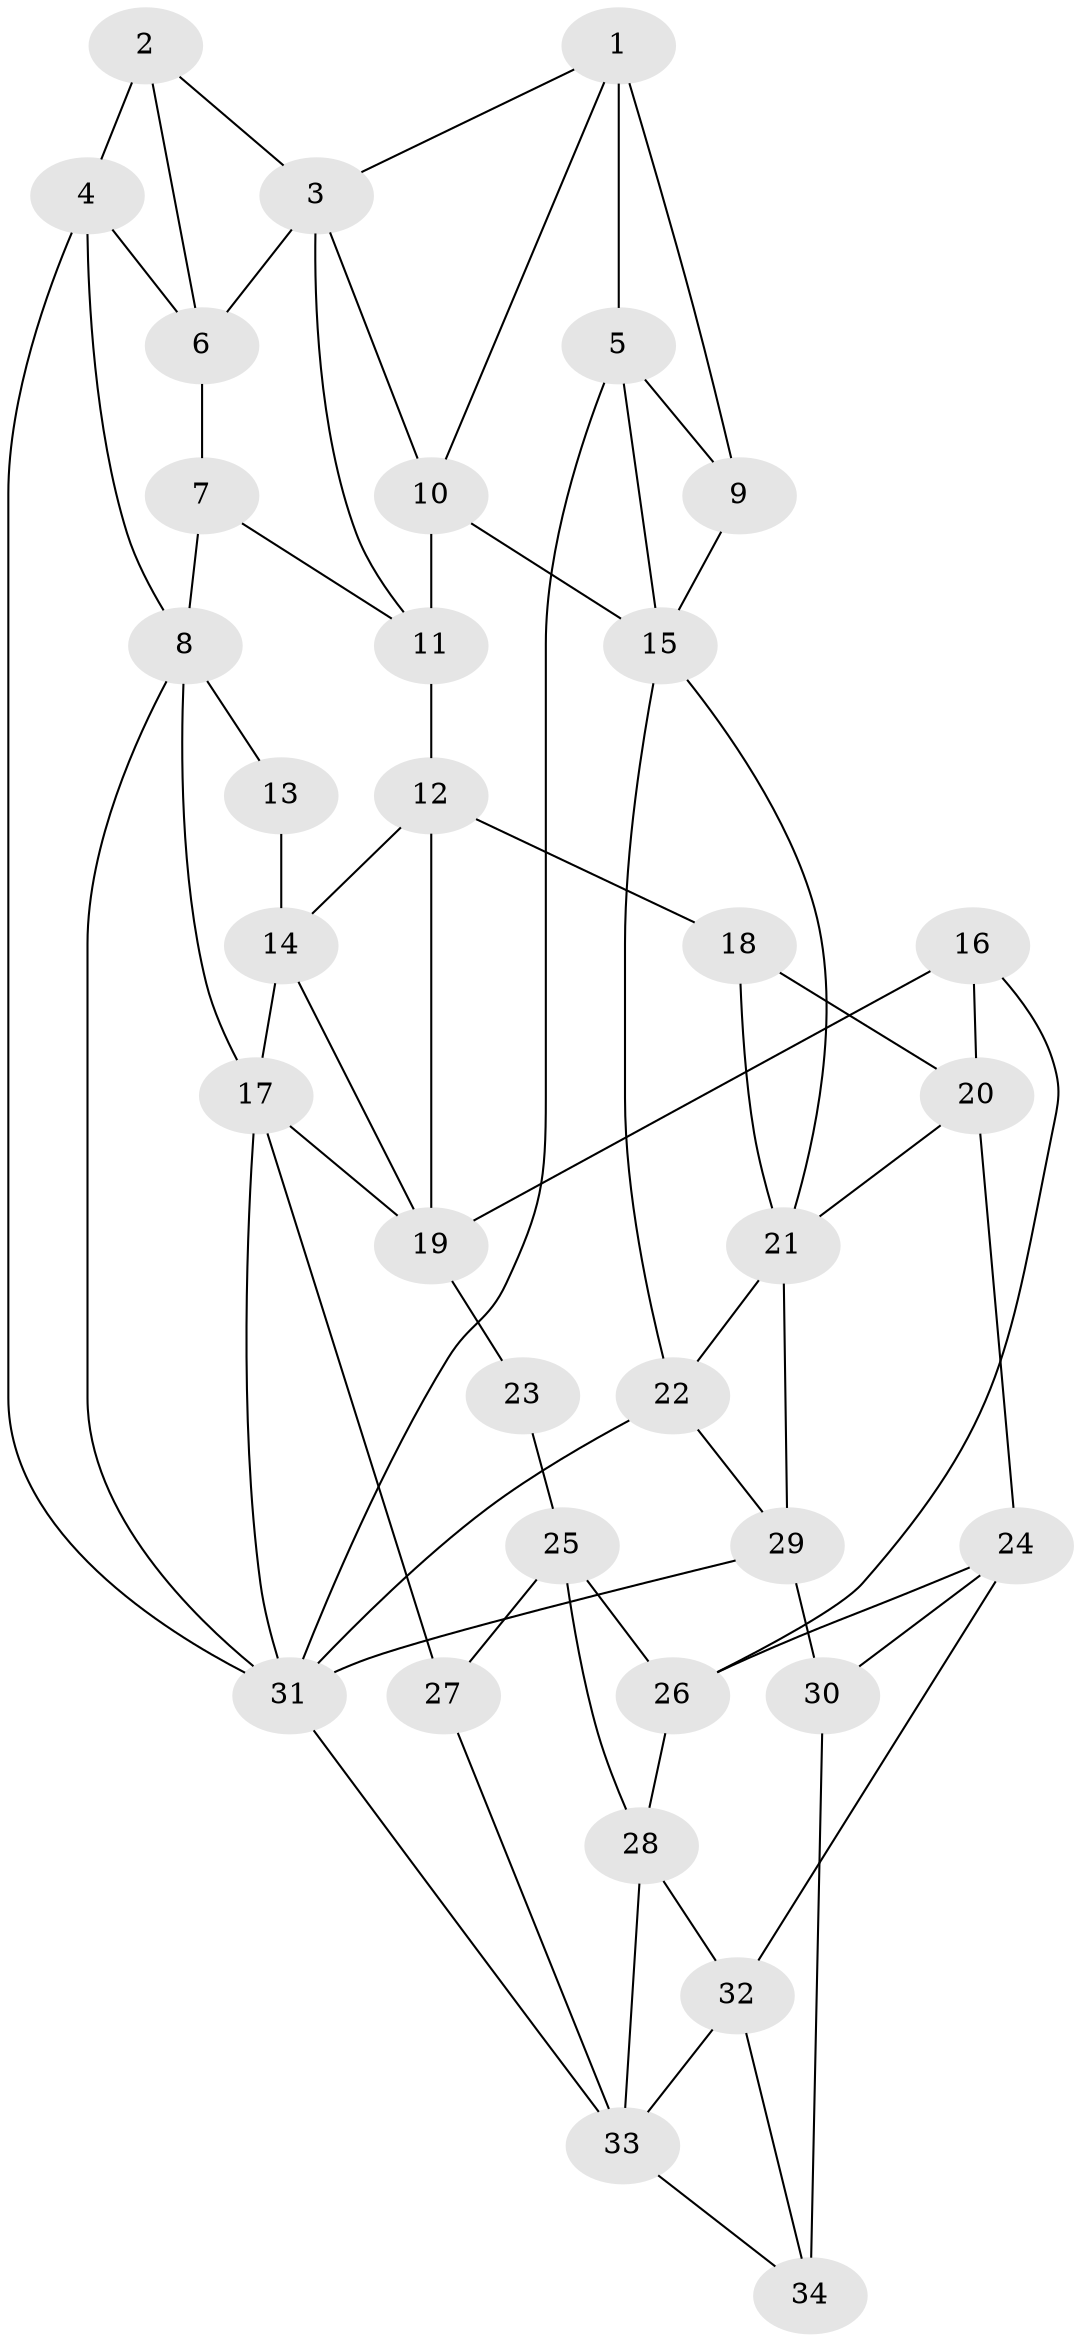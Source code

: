 // original degree distribution, {3: 0.018867924528301886, 6: 0.20754716981132076, 5: 0.5471698113207547, 4: 0.22641509433962265}
// Generated by graph-tools (version 1.1) at 2025/38/03/04/25 23:38:34]
// undirected, 34 vertices, 67 edges
graph export_dot {
  node [color=gray90,style=filled];
  1;
  2;
  3;
  4;
  5;
  6;
  7;
  8;
  9;
  10;
  11;
  12;
  13;
  14;
  15;
  16;
  17;
  18;
  19;
  20;
  21;
  22;
  23;
  24;
  25;
  26;
  27;
  28;
  29;
  30;
  31;
  32;
  33;
  34;
  1 -- 3 [weight=1.0];
  1 -- 5 [weight=1.0];
  1 -- 9 [weight=2.0];
  1 -- 10 [weight=1.0];
  2 -- 3 [weight=1.0];
  2 -- 4 [weight=2.0];
  2 -- 6 [weight=1.0];
  3 -- 6 [weight=1.0];
  3 -- 10 [weight=1.0];
  3 -- 11 [weight=1.0];
  4 -- 6 [weight=1.0];
  4 -- 8 [weight=1.0];
  4 -- 31 [weight=1.0];
  5 -- 9 [weight=1.0];
  5 -- 15 [weight=1.0];
  5 -- 31 [weight=2.0];
  6 -- 7 [weight=1.0];
  7 -- 8 [weight=1.0];
  7 -- 11 [weight=1.0];
  8 -- 13 [weight=2.0];
  8 -- 17 [weight=1.0];
  8 -- 31 [weight=1.0];
  9 -- 15 [weight=1.0];
  10 -- 11 [weight=2.0];
  10 -- 15 [weight=1.0];
  11 -- 12 [weight=2.0];
  12 -- 14 [weight=1.0];
  12 -- 18 [weight=1.0];
  12 -- 19 [weight=1.0];
  13 -- 14 [weight=2.0];
  14 -- 17 [weight=1.0];
  14 -- 19 [weight=1.0];
  15 -- 21 [weight=1.0];
  15 -- 22 [weight=1.0];
  16 -- 19 [weight=2.0];
  16 -- 20 [weight=1.0];
  16 -- 26 [weight=1.0];
  17 -- 19 [weight=1.0];
  17 -- 27 [weight=2.0];
  17 -- 31 [weight=1.0];
  18 -- 20 [weight=2.0];
  18 -- 21 [weight=1.0];
  19 -- 23 [weight=1.0];
  20 -- 21 [weight=1.0];
  20 -- 24 [weight=1.0];
  21 -- 22 [weight=1.0];
  21 -- 29 [weight=1.0];
  22 -- 29 [weight=1.0];
  22 -- 31 [weight=1.0];
  23 -- 25 [weight=2.0];
  24 -- 26 [weight=1.0];
  24 -- 30 [weight=1.0];
  24 -- 32 [weight=1.0];
  25 -- 26 [weight=1.0];
  25 -- 27 [weight=2.0];
  25 -- 28 [weight=1.0];
  26 -- 28 [weight=1.0];
  27 -- 33 [weight=1.0];
  28 -- 32 [weight=1.0];
  28 -- 33 [weight=1.0];
  29 -- 30 [weight=3.0];
  29 -- 31 [weight=1.0];
  30 -- 34 [weight=2.0];
  31 -- 33 [weight=1.0];
  32 -- 33 [weight=1.0];
  32 -- 34 [weight=1.0];
  33 -- 34 [weight=1.0];
}
